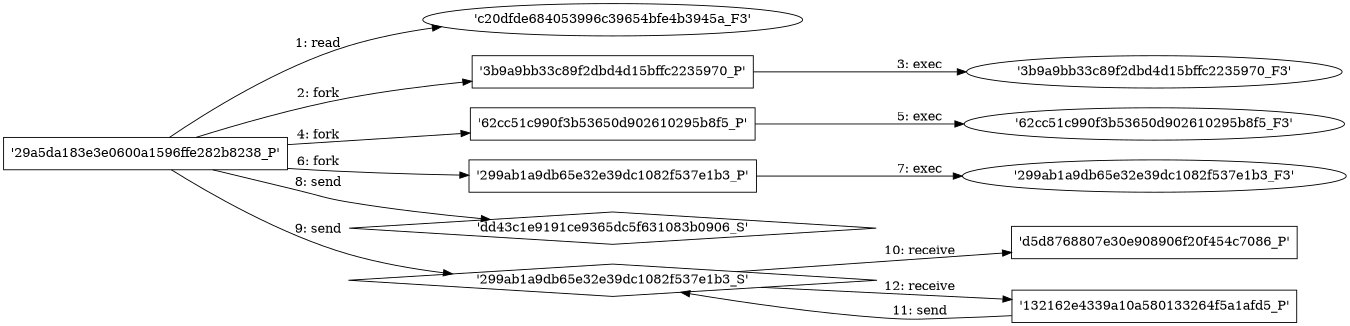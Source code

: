 digraph "D:\Learning\Paper\apt\基于CTI的攻击预警\Dataset\攻击图\ASGfromALLCTI\Threat Source newsletter (April 7, 2022) — More money for cybersecurity still doesn't solve the skills gap problem.dot" {
rankdir="LR"
size="9"
fixedsize="false"
splines="true"
nodesep=0.3
ranksep=0
fontsize=10
overlap="scalexy"
engine= "neato"
	"'c20dfde684053996c39654bfe4b3945a_F3'" [node_type=file shape=ellipse]
	"'29a5da183e3e0600a1596ffe282b8238_P'" [node_type=Process shape=box]
	"'29a5da183e3e0600a1596ffe282b8238_P'" -> "'c20dfde684053996c39654bfe4b3945a_F3'" [label="1: read"]
	"'29a5da183e3e0600a1596ffe282b8238_P'" [node_type=Process shape=box]
	"'3b9a9bb33c89f2dbd4d15bffc2235970_P'" [node_type=Process shape=box]
	"'29a5da183e3e0600a1596ffe282b8238_P'" -> "'3b9a9bb33c89f2dbd4d15bffc2235970_P'" [label="2: fork"]
	"'3b9a9bb33c89f2dbd4d15bffc2235970_P'" [node_type=Process shape=box]
	"'3b9a9bb33c89f2dbd4d15bffc2235970_F3'" [node_type=File shape=ellipse]
	"'3b9a9bb33c89f2dbd4d15bffc2235970_P'" -> "'3b9a9bb33c89f2dbd4d15bffc2235970_F3'" [label="3: exec"]
	"'29a5da183e3e0600a1596ffe282b8238_P'" [node_type=Process shape=box]
	"'62cc51c990f3b53650d902610295b8f5_P'" [node_type=Process shape=box]
	"'29a5da183e3e0600a1596ffe282b8238_P'" -> "'62cc51c990f3b53650d902610295b8f5_P'" [label="4: fork"]
	"'62cc51c990f3b53650d902610295b8f5_P'" [node_type=Process shape=box]
	"'62cc51c990f3b53650d902610295b8f5_F3'" [node_type=File shape=ellipse]
	"'62cc51c990f3b53650d902610295b8f5_P'" -> "'62cc51c990f3b53650d902610295b8f5_F3'" [label="5: exec"]
	"'29a5da183e3e0600a1596ffe282b8238_P'" [node_type=Process shape=box]
	"'299ab1a9db65e32e39dc1082f537e1b3_P'" [node_type=Process shape=box]
	"'29a5da183e3e0600a1596ffe282b8238_P'" -> "'299ab1a9db65e32e39dc1082f537e1b3_P'" [label="6: fork"]
	"'299ab1a9db65e32e39dc1082f537e1b3_P'" [node_type=Process shape=box]
	"'299ab1a9db65e32e39dc1082f537e1b3_F3'" [node_type=File shape=ellipse]
	"'299ab1a9db65e32e39dc1082f537e1b3_P'" -> "'299ab1a9db65e32e39dc1082f537e1b3_F3'" [label="7: exec"]
	"'dd43c1e9191ce9365dc5f631083b0906_S'" [node_type=Socket shape=diamond]
	"'29a5da183e3e0600a1596ffe282b8238_P'" [node_type=Process shape=box]
	"'29a5da183e3e0600a1596ffe282b8238_P'" -> "'dd43c1e9191ce9365dc5f631083b0906_S'" [label="8: send"]
	"'299ab1a9db65e32e39dc1082f537e1b3_S'" [node_type=Socket shape=diamond]
	"'29a5da183e3e0600a1596ffe282b8238_P'" [node_type=Process shape=box]
	"'29a5da183e3e0600a1596ffe282b8238_P'" -> "'299ab1a9db65e32e39dc1082f537e1b3_S'" [label="9: send"]
	"'d5d8768807e30e908906f20f454c7086_P'" [node_type=Process shape=box]
	"'299ab1a9db65e32e39dc1082f537e1b3_S'" [node_type=Socket shape=diamond]
	"'299ab1a9db65e32e39dc1082f537e1b3_S'" -> "'d5d8768807e30e908906f20f454c7086_P'" [label="10: receive"]
	"'299ab1a9db65e32e39dc1082f537e1b3_S'" [node_type=Socket shape=diamond]
	"'132162e4339a10a580133264f5a1afd5_P'" [node_type=Process shape=box]
	"'132162e4339a10a580133264f5a1afd5_P'" -> "'299ab1a9db65e32e39dc1082f537e1b3_S'" [label="11: send"]
	"'299ab1a9db65e32e39dc1082f537e1b3_S'" -> "'132162e4339a10a580133264f5a1afd5_P'" [label="12: receive"]
}
